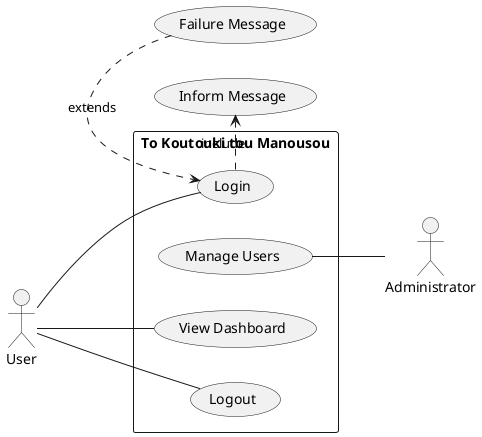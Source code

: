 @startuml

left to right direction

actor "User" as usr
actor "Administrator" as admin

rectangle "To Koutouki tou Manousou" {
  usecase "Login" as UC1
  usecase "View Dashboard" as UC2
  usecase "Logout" as UC3
  usecase "Manage Users" as UC4
}

usr -- UC1
usr -- UC2
usr -- UC3
admin -up- UC4

UC1 .> (Inform Message) : include
(Failure Message) .> UC1 : extends

@enduml
